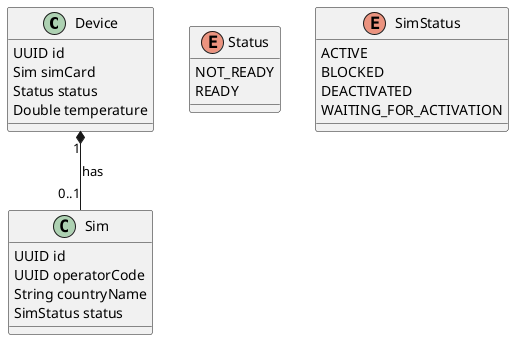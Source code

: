 @startuml
'https://plantuml.com/class-diagram


class Device {
UUID id
Sim simCard
Status status
Double temperature
}

class Sim {
UUID id
UUID operatorCode
String countryName
SimStatus status
}

enum Status {
NOT_READY
READY
}

enum SimStatus {
ACTIVE
BLOCKED
DEACTIVATED
WAITING_FOR_ACTIVATION
}

Device "1" *--"0..1" Sim : has

@enduml